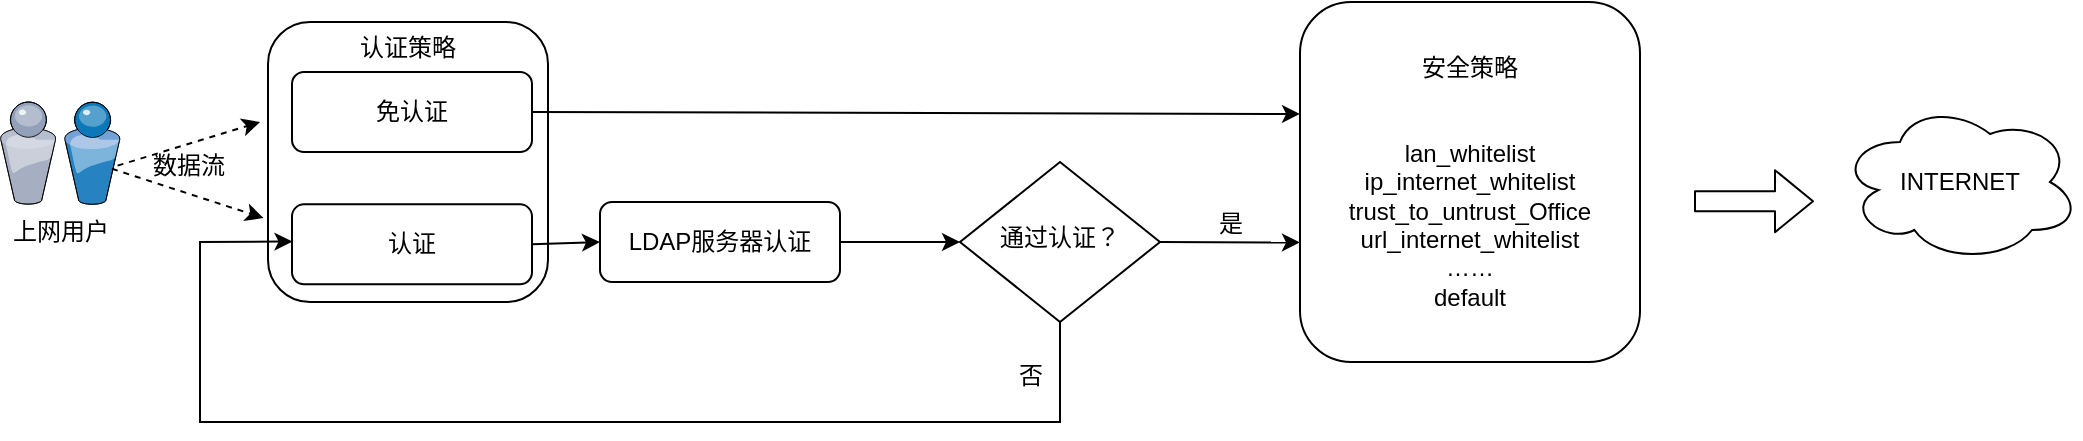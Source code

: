 <mxfile version="12.8.8" type="github"><diagram id="C5RBs43oDa-KdzZeNtuy" name="Page-1"><mxGraphModel dx="1185" dy="599" grid="1" gridSize="10" guides="1" tooltips="1" connect="1" arrows="1" fold="1" page="1" pageScale="1" pageWidth="827" pageHeight="1169" math="0" shadow="0"><root><mxCell id="WIyWlLk6GJQsqaUBKTNV-0"/><mxCell id="WIyWlLk6GJQsqaUBKTNV-1" parent="WIyWlLk6GJQsqaUBKTNV-0"/><mxCell id="GHZf19EeRt72uuzPQFpT-29" value="认证策略&lt;br&gt;&lt;br&gt;&lt;br&gt;&lt;br&gt;&lt;br&gt;&lt;br&gt;&lt;br&gt;&lt;br&gt;&lt;br&gt;" style="rounded=1;whiteSpace=wrap;html=1;" vertex="1" parent="WIyWlLk6GJQsqaUBKTNV-1"><mxGeometry x="164" y="520" width="140" height="140" as="geometry"/></mxCell><mxCell id="GHZf19EeRt72uuzPQFpT-12" style="edgeStyle=none;rounded=0;orthogonalLoop=1;jettySize=auto;html=1;exitX=1;exitY=0.5;exitDx=0;exitDy=0;entryX=0;entryY=0.311;entryDx=0;entryDy=0;entryPerimeter=0;" edge="1" parent="WIyWlLk6GJQsqaUBKTNV-1" source="GHZf19EeRt72uuzPQFpT-0" target="GHZf19EeRt72uuzPQFpT-5"><mxGeometry relative="1" as="geometry"/></mxCell><mxCell id="GHZf19EeRt72uuzPQFpT-0" value="免认证" style="rounded=1;whiteSpace=wrap;html=1;fontSize=12;glass=0;strokeWidth=1;shadow=0;" vertex="1" parent="WIyWlLk6GJQsqaUBKTNV-1"><mxGeometry x="176" y="545" width="120" height="40" as="geometry"/></mxCell><mxCell id="GHZf19EeRt72uuzPQFpT-13" style="edgeStyle=none;rounded=0;orthogonalLoop=1;jettySize=auto;html=1;exitX=1;exitY=0.5;exitDx=0;exitDy=0;entryX=0;entryY=0.5;entryDx=0;entryDy=0;" edge="1" parent="WIyWlLk6GJQsqaUBKTNV-1" source="GHZf19EeRt72uuzPQFpT-1" target="GHZf19EeRt72uuzPQFpT-2"><mxGeometry relative="1" as="geometry"/></mxCell><mxCell id="GHZf19EeRt72uuzPQFpT-1" value="认证" style="rounded=1;whiteSpace=wrap;html=1;fontSize=12;glass=0;strokeWidth=1;shadow=0;" vertex="1" parent="WIyWlLk6GJQsqaUBKTNV-1"><mxGeometry x="176" y="611.16" width="120" height="40" as="geometry"/></mxCell><mxCell id="GHZf19EeRt72uuzPQFpT-15" style="edgeStyle=none;rounded=0;orthogonalLoop=1;jettySize=auto;html=1;exitX=1;exitY=0.5;exitDx=0;exitDy=0;entryX=0;entryY=0.5;entryDx=0;entryDy=0;" edge="1" parent="WIyWlLk6GJQsqaUBKTNV-1" source="GHZf19EeRt72uuzPQFpT-2" target="GHZf19EeRt72uuzPQFpT-7"><mxGeometry relative="1" as="geometry"/></mxCell><mxCell id="GHZf19EeRt72uuzPQFpT-2" value="LDAP服务器认证" style="rounded=1;whiteSpace=wrap;html=1;fontSize=12;glass=0;strokeWidth=1;shadow=0;" vertex="1" parent="WIyWlLk6GJQsqaUBKTNV-1"><mxGeometry x="330" y="610" width="120" height="40" as="geometry"/></mxCell><mxCell id="GHZf19EeRt72uuzPQFpT-5" value="安全策略&lt;br&gt;&lt;br&gt;&lt;br&gt;lan_whitelist&lt;br&gt;ip_internet_whitelist&lt;br&gt;trust_to_untrust_Office&lt;br&gt;url_internet_whitelist&lt;br&gt;……&lt;br&gt;default" style="rounded=1;whiteSpace=wrap;html=1;fontSize=12;glass=0;strokeWidth=1;shadow=0;" vertex="1" parent="WIyWlLk6GJQsqaUBKTNV-1"><mxGeometry x="680" y="510" width="170" height="180" as="geometry"/></mxCell><mxCell id="GHZf19EeRt72uuzPQFpT-8" style="edgeStyle=none;rounded=0;orthogonalLoop=1;jettySize=auto;html=1;exitX=0.5;exitY=1;exitDx=0;exitDy=0;entryX=0.002;entryY=0.465;entryDx=0;entryDy=0;entryPerimeter=0;" edge="1" parent="WIyWlLk6GJQsqaUBKTNV-1" source="GHZf19EeRt72uuzPQFpT-7" target="GHZf19EeRt72uuzPQFpT-1"><mxGeometry relative="1" as="geometry"><mxPoint x="160" y="630" as="targetPoint"/><Array as="points"><mxPoint x="560" y="720"/><mxPoint x="130" y="720"/><mxPoint x="130" y="630"/></Array></mxGeometry></mxCell><mxCell id="GHZf19EeRt72uuzPQFpT-16" style="edgeStyle=none;rounded=0;orthogonalLoop=1;jettySize=auto;html=1;exitX=1;exitY=0.5;exitDx=0;exitDy=0;entryX=0;entryY=0.668;entryDx=0;entryDy=0;entryPerimeter=0;" edge="1" parent="WIyWlLk6GJQsqaUBKTNV-1" source="GHZf19EeRt72uuzPQFpT-7" target="GHZf19EeRt72uuzPQFpT-5"><mxGeometry relative="1" as="geometry"/></mxCell><mxCell id="GHZf19EeRt72uuzPQFpT-7" value="通过认证？" style="rhombus;whiteSpace=wrap;html=1;shadow=0;fontFamily=Helvetica;fontSize=12;align=center;strokeWidth=1;spacing=6;spacingTop=-4;" vertex="1" parent="WIyWlLk6GJQsqaUBKTNV-1"><mxGeometry x="510" y="590" width="100" height="80" as="geometry"/></mxCell><mxCell id="GHZf19EeRt72uuzPQFpT-20" value="上网用户" style="verticalLabelPosition=bottom;aspect=fixed;html=1;verticalAlign=top;strokeColor=none;shape=mxgraph.citrix.users;rounded=0;shadow=0;comic=0;fontFamily=Verdana;" vertex="1" parent="WIyWlLk6GJQsqaUBKTNV-1"><mxGeometry x="30" y="560" width="60" height="51.16" as="geometry"/></mxCell><mxCell id="GHZf19EeRt72uuzPQFpT-21" value="" style="endArrow=classic;dashed=1;html=1;exitX=0.98;exitY=0.622;exitDx=0;exitDy=0;exitPerimeter=0;endFill=1;" edge="1" parent="WIyWlLk6GJQsqaUBKTNV-1" source="GHZf19EeRt72uuzPQFpT-20"><mxGeometry width="50" height="50" relative="1" as="geometry"><mxPoint x="250" y="670" as="sourcePoint"/><mxPoint x="160" y="570" as="targetPoint"/></mxGeometry></mxCell><mxCell id="GHZf19EeRt72uuzPQFpT-22" value="" style="endArrow=classic;dashed=1;html=1;entryX=-0.016;entryY=0.7;entryDx=0;entryDy=0;exitX=0.933;exitY=0.653;exitDx=0;exitDy=0;exitPerimeter=0;endFill=1;entryPerimeter=0;" edge="1" parent="WIyWlLk6GJQsqaUBKTNV-1" source="GHZf19EeRt72uuzPQFpT-20" target="GHZf19EeRt72uuzPQFpT-29"><mxGeometry width="50" height="50" relative="1" as="geometry"><mxPoint x="70" y="650" as="sourcePoint"/><mxPoint x="120" y="600" as="targetPoint"/></mxGeometry></mxCell><mxCell id="GHZf19EeRt72uuzPQFpT-23" value="否" style="text;html=1;align=center;verticalAlign=middle;resizable=0;points=[];autosize=1;" vertex="1" parent="WIyWlLk6GJQsqaUBKTNV-1"><mxGeometry x="530" y="687" width="30" height="20" as="geometry"/></mxCell><mxCell id="GHZf19EeRt72uuzPQFpT-24" value="是" style="text;html=1;align=center;verticalAlign=middle;resizable=0;points=[];autosize=1;" vertex="1" parent="WIyWlLk6GJQsqaUBKTNV-1"><mxGeometry x="630" y="611.16" width="30" height="20" as="geometry"/></mxCell><mxCell id="GHZf19EeRt72uuzPQFpT-25" value="INTERNET" style="ellipse;shape=cloud;whiteSpace=wrap;html=1;" vertex="1" parent="WIyWlLk6GJQsqaUBKTNV-1"><mxGeometry x="950" y="560" width="120" height="80" as="geometry"/></mxCell><mxCell id="GHZf19EeRt72uuzPQFpT-28" value="" style="shape=flexArrow;endArrow=classic;html=1;" edge="1" parent="WIyWlLk6GJQsqaUBKTNV-1"><mxGeometry width="50" height="50" relative="1" as="geometry"><mxPoint x="877" y="609.6" as="sourcePoint"/><mxPoint x="937" y="609.6" as="targetPoint"/></mxGeometry></mxCell><mxCell id="GHZf19EeRt72uuzPQFpT-32" value="数据流" style="text;html=1;align=center;verticalAlign=middle;resizable=0;points=[];autosize=1;" vertex="1" parent="WIyWlLk6GJQsqaUBKTNV-1"><mxGeometry x="99" y="582" width="50" height="20" as="geometry"/></mxCell></root></mxGraphModel></diagram></mxfile>